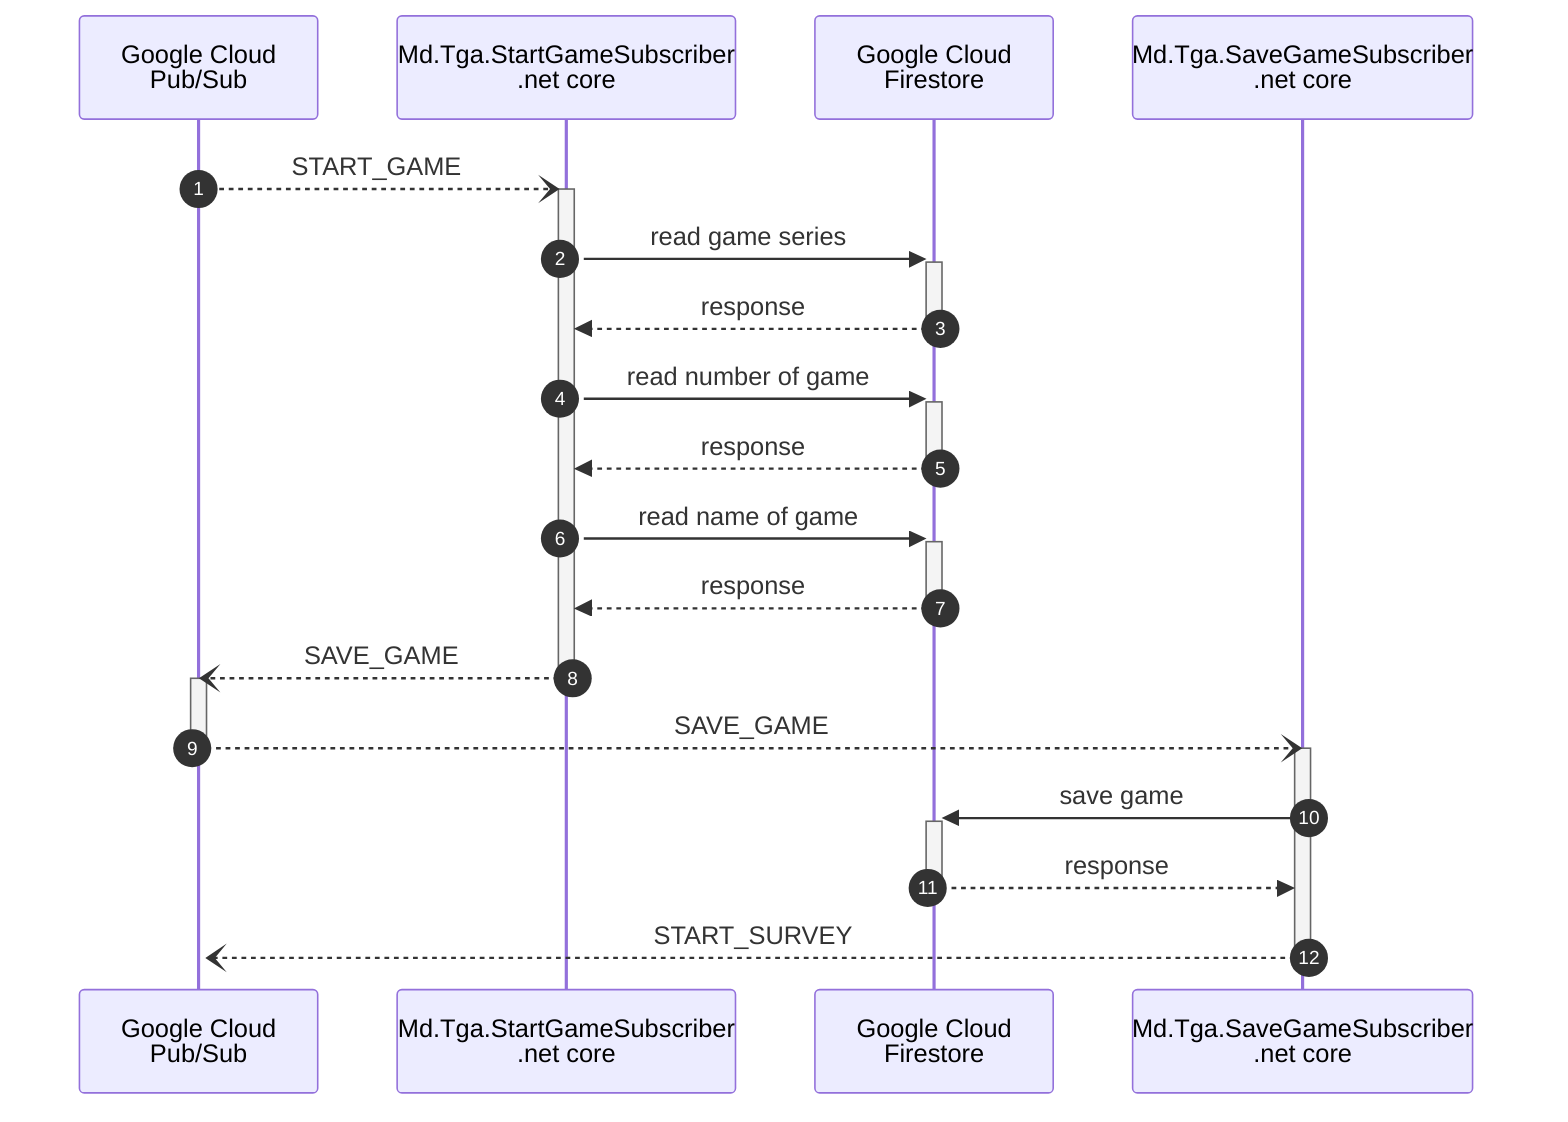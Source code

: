 sequenceDiagram
    autonumber
    participant PS as Google Cloud<br>Pub/Sub
    participant StartGS as Md.Tga.StartGameSubscriber<br>.net core
    participant FS as Google Cloud<br>Firestore
    participant SaveGS as Md.Tga.SaveGameSubscriber<br>.net core
    %% START
    PS--)+StartGS: START_GAME
    StartGS->>+FS: read game series
    FS-->>StartGS: response
    deactivate FS
    StartGS->>+FS: read number of game
    FS-->>StartGS: response
    deactivate FS
    StartGS->>+FS: read name of game
    FS-->>StartGS: response
    deactivate FS
    %% SAVE
    StartGS--)PS: SAVE_GAME
    deactivate StartGS
    activate PS
    PS--)SaveGS: SAVE_GAME
    deactivate PS
    activate SaveGS
    SaveGS->>+FS: save game
    FS-->>SaveGS: response
    deactivate FS
    SaveGS--)+PS: START_SURVEY
    deactivate SaveGS